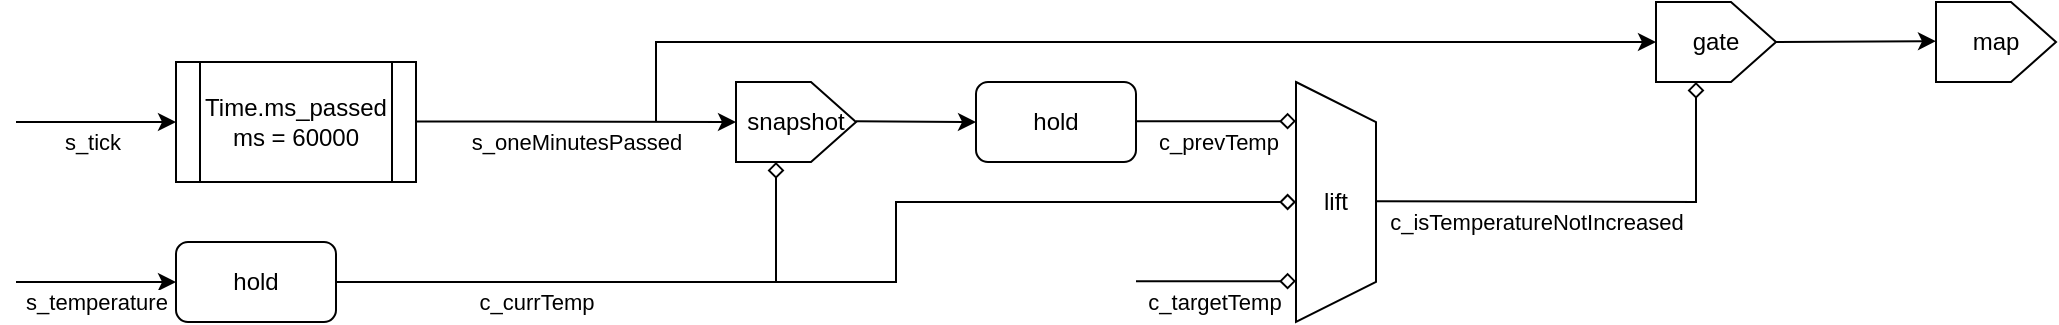 <mxfile version="24.4.13" type="device">
  <diagram name="ページ1" id="wa8L-6vaIQd20nnBTCc6">
    <mxGraphModel dx="944" dy="1750" grid="1" gridSize="10" guides="1" tooltips="1" connect="1" arrows="1" fold="1" page="1" pageScale="1" pageWidth="827" pageHeight="1169" math="0" shadow="0">
      <root>
        <mxCell id="0" />
        <mxCell id="1" parent="0" />
        <mxCell id="YYUqtAS5SdetE51XC7i2-1" value="" style="endArrow=classic;html=1;rounded=0;" edge="1" parent="1">
          <mxGeometry width="50" height="50" relative="1" as="geometry">
            <mxPoint x="40" y="400" as="sourcePoint" />
            <mxPoint x="120" y="400" as="targetPoint" />
          </mxGeometry>
        </mxCell>
        <mxCell id="YYUqtAS5SdetE51XC7i2-2" value="s_tick" style="edgeLabel;html=1;align=center;verticalAlign=middle;resizable=0;points=[];" vertex="1" connectable="0" parent="YYUqtAS5SdetE51XC7i2-1">
          <mxGeometry x="-0.055" relative="1" as="geometry">
            <mxPoint y="10" as="offset" />
          </mxGeometry>
        </mxCell>
        <mxCell id="YYUqtAS5SdetE51XC7i2-3" value="" style="endArrow=classic;html=1;rounded=0;" edge="1" parent="1">
          <mxGeometry width="50" height="50" relative="1" as="geometry">
            <mxPoint x="40" y="480" as="sourcePoint" />
            <mxPoint x="120" y="480" as="targetPoint" />
          </mxGeometry>
        </mxCell>
        <mxCell id="YYUqtAS5SdetE51XC7i2-4" value="s_temperature" style="edgeLabel;html=1;align=center;verticalAlign=middle;resizable=0;points=[];" vertex="1" connectable="0" parent="YYUqtAS5SdetE51XC7i2-3">
          <mxGeometry x="-0.121" y="2" relative="1" as="geometry">
            <mxPoint x="5" y="12" as="offset" />
          </mxGeometry>
        </mxCell>
        <mxCell id="YYUqtAS5SdetE51XC7i2-5" value="" style="endArrow=diamond;html=1;rounded=0;endFill=0;" edge="1" parent="1">
          <mxGeometry width="50" height="50" relative="1" as="geometry">
            <mxPoint x="600" y="479.58" as="sourcePoint" />
            <mxPoint x="680" y="479.58" as="targetPoint" />
          </mxGeometry>
        </mxCell>
        <mxCell id="YYUqtAS5SdetE51XC7i2-6" value="c_targetTemp" style="edgeLabel;html=1;align=center;verticalAlign=middle;resizable=0;points=[];" vertex="1" connectable="0" parent="YYUqtAS5SdetE51XC7i2-5">
          <mxGeometry x="-0.021" y="2" relative="1" as="geometry">
            <mxPoint y="12" as="offset" />
          </mxGeometry>
        </mxCell>
        <mxCell id="YYUqtAS5SdetE51XC7i2-7" value="Time.ms_passed&lt;div&gt;ms = 60000&lt;/div&gt;" style="shape=process;whiteSpace=wrap;html=1;backgroundOutline=1;" vertex="1" parent="1">
          <mxGeometry x="120" y="370" width="120" height="60" as="geometry" />
        </mxCell>
        <mxCell id="YYUqtAS5SdetE51XC7i2-10" value="" style="endArrow=classic;html=1;rounded=0;" edge="1" parent="1">
          <mxGeometry width="50" height="50" relative="1" as="geometry">
            <mxPoint x="240" y="399.71" as="sourcePoint" />
            <mxPoint x="400" y="400" as="targetPoint" />
          </mxGeometry>
        </mxCell>
        <mxCell id="YYUqtAS5SdetE51XC7i2-11" value="s_oneMinutesPassed" style="edgeLabel;html=1;align=center;verticalAlign=middle;resizable=0;points=[];" vertex="1" connectable="0" parent="YYUqtAS5SdetE51XC7i2-10">
          <mxGeometry x="0.221" y="1" relative="1" as="geometry">
            <mxPoint x="-18" y="11" as="offset" />
          </mxGeometry>
        </mxCell>
        <mxCell id="YYUqtAS5SdetE51XC7i2-13" value="hold" style="rounded=1;whiteSpace=wrap;html=1;" vertex="1" parent="1">
          <mxGeometry x="120" y="460" width="80" height="40" as="geometry" />
        </mxCell>
        <mxCell id="YYUqtAS5SdetE51XC7i2-14" value="" style="endArrow=diamond;html=1;rounded=0;endFill=0;" edge="1" parent="1">
          <mxGeometry width="50" height="50" relative="1" as="geometry">
            <mxPoint x="200" y="480" as="sourcePoint" />
            <mxPoint x="420" y="420" as="targetPoint" />
            <Array as="points">
              <mxPoint x="420" y="480" />
            </Array>
          </mxGeometry>
        </mxCell>
        <mxCell id="YYUqtAS5SdetE51XC7i2-15" value="c_currTemp" style="edgeLabel;html=1;align=center;verticalAlign=middle;resizable=0;points=[];" vertex="1" connectable="0" parent="YYUqtAS5SdetE51XC7i2-14">
          <mxGeometry x="-0.244" y="-1" relative="1" as="geometry">
            <mxPoint x="-6" y="9" as="offset" />
          </mxGeometry>
        </mxCell>
        <mxCell id="YYUqtAS5SdetE51XC7i2-18" value="snapshot" style="shape=offPageConnector;whiteSpace=wrap;html=1;direction=north;" vertex="1" parent="1">
          <mxGeometry x="400" y="380" width="60" height="40" as="geometry" />
        </mxCell>
        <mxCell id="YYUqtAS5SdetE51XC7i2-19" value="" style="endArrow=classic;html=1;rounded=0;" edge="1" parent="1">
          <mxGeometry width="50" height="50" relative="1" as="geometry">
            <mxPoint x="460" y="399.66" as="sourcePoint" />
            <mxPoint x="520" y="400" as="targetPoint" />
          </mxGeometry>
        </mxCell>
        <mxCell id="YYUqtAS5SdetE51XC7i2-20" value="hold" style="rounded=1;whiteSpace=wrap;html=1;" vertex="1" parent="1">
          <mxGeometry x="520" y="380" width="80" height="40" as="geometry" />
        </mxCell>
        <mxCell id="YYUqtAS5SdetE51XC7i2-21" value="" style="endArrow=diamond;html=1;rounded=0;endFill=0;" edge="1" parent="1">
          <mxGeometry width="50" height="50" relative="1" as="geometry">
            <mxPoint x="600" y="399.58" as="sourcePoint" />
            <mxPoint x="680" y="399.58" as="targetPoint" />
          </mxGeometry>
        </mxCell>
        <mxCell id="YYUqtAS5SdetE51XC7i2-22" value="c_prevTemp" style="edgeLabel;html=1;align=center;verticalAlign=middle;resizable=0;points=[];" vertex="1" connectable="0" parent="YYUqtAS5SdetE51XC7i2-21">
          <mxGeometry x="-0.117" y="-2" relative="1" as="geometry">
            <mxPoint x="5" y="8" as="offset" />
          </mxGeometry>
        </mxCell>
        <mxCell id="YYUqtAS5SdetE51XC7i2-23" value="" style="endArrow=diamond;html=1;rounded=0;endFill=0;" edge="1" parent="1">
          <mxGeometry width="50" height="50" relative="1" as="geometry">
            <mxPoint x="420" y="480" as="sourcePoint" />
            <mxPoint x="680" y="440" as="targetPoint" />
            <Array as="points">
              <mxPoint x="480" y="480" />
              <mxPoint x="480" y="440" />
            </Array>
          </mxGeometry>
        </mxCell>
        <mxCell id="YYUqtAS5SdetE51XC7i2-24" value="lift" style="shape=trapezoid;perimeter=trapezoidPerimeter;whiteSpace=wrap;html=1;fixedSize=1;direction=south;" vertex="1" parent="1">
          <mxGeometry x="680" y="380" width="40" height="120" as="geometry" />
        </mxCell>
        <mxCell id="YYUqtAS5SdetE51XC7i2-25" value="" style="endArrow=diamond;html=1;rounded=0;endFill=0;" edge="1" parent="1">
          <mxGeometry width="50" height="50" relative="1" as="geometry">
            <mxPoint x="720" y="439.58" as="sourcePoint" />
            <mxPoint x="880" y="380" as="targetPoint" />
            <Array as="points">
              <mxPoint x="880" y="440" />
            </Array>
          </mxGeometry>
        </mxCell>
        <mxCell id="YYUqtAS5SdetE51XC7i2-26" value="c_isTemperatureNotIncreased" style="edgeLabel;html=1;align=center;verticalAlign=middle;resizable=0;points=[];" vertex="1" connectable="0" parent="YYUqtAS5SdetE51XC7i2-25">
          <mxGeometry x="-0.075" y="-4" relative="1" as="geometry">
            <mxPoint x="-22" y="6" as="offset" />
          </mxGeometry>
        </mxCell>
        <mxCell id="YYUqtAS5SdetE51XC7i2-27" value="" style="endArrow=classic;html=1;rounded=0;" edge="1" parent="1">
          <mxGeometry width="50" height="50" relative="1" as="geometry">
            <mxPoint x="360" y="400" as="sourcePoint" />
            <mxPoint x="860" y="360" as="targetPoint" />
            <Array as="points">
              <mxPoint x="360" y="360" />
            </Array>
          </mxGeometry>
        </mxCell>
        <mxCell id="YYUqtAS5SdetE51XC7i2-28" value="gate" style="shape=offPageConnector;whiteSpace=wrap;html=1;direction=north;" vertex="1" parent="1">
          <mxGeometry x="860" y="340" width="60" height="40" as="geometry" />
        </mxCell>
        <mxCell id="YYUqtAS5SdetE51XC7i2-29" value="" style="endArrow=classic;html=1;rounded=0;" edge="1" parent="1">
          <mxGeometry width="50" height="50" relative="1" as="geometry">
            <mxPoint x="920" y="360" as="sourcePoint" />
            <mxPoint x="1000" y="359.58" as="targetPoint" />
          </mxGeometry>
        </mxCell>
        <mxCell id="YYUqtAS5SdetE51XC7i2-30" value="map" style="shape=offPageConnector;whiteSpace=wrap;html=1;direction=north;" vertex="1" parent="1">
          <mxGeometry x="1000" y="340" width="60" height="40" as="geometry" />
        </mxCell>
      </root>
    </mxGraphModel>
  </diagram>
</mxfile>
